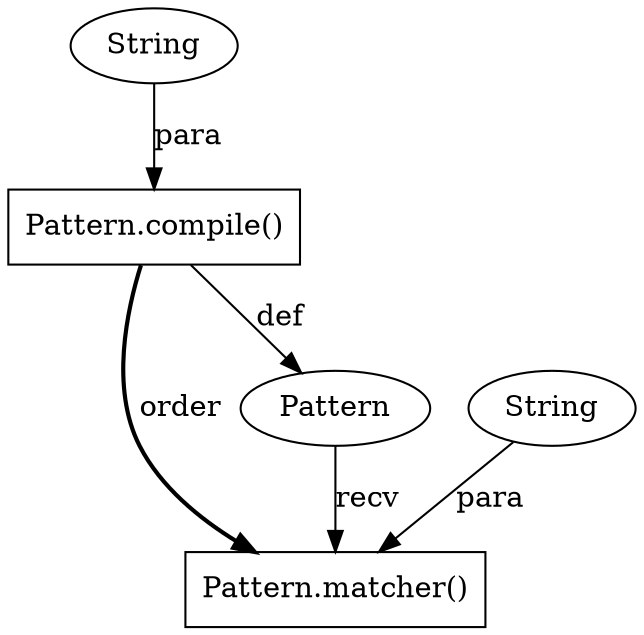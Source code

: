 digraph "AUG" {

  1 [ label="Pattern.matcher()" shape="box" ];
  2 [ label="Pattern" shape="ellipse" ];
  3 [ label="Pattern.compile()" shape="box" ];
  4 [ label="String" shape="ellipse" ];
  5 [ label="String" shape="ellipse" ];
  4 -> 1 [ label="para" style="solid" ];
  2 -> 1 [ label="recv" style="solid" ];
  3 -> 1 [ label="order" style="bold" ];
  3 -> 2 [ label="def" style="solid" ];
  5 -> 3 [ label="para" style="solid" ];
}
